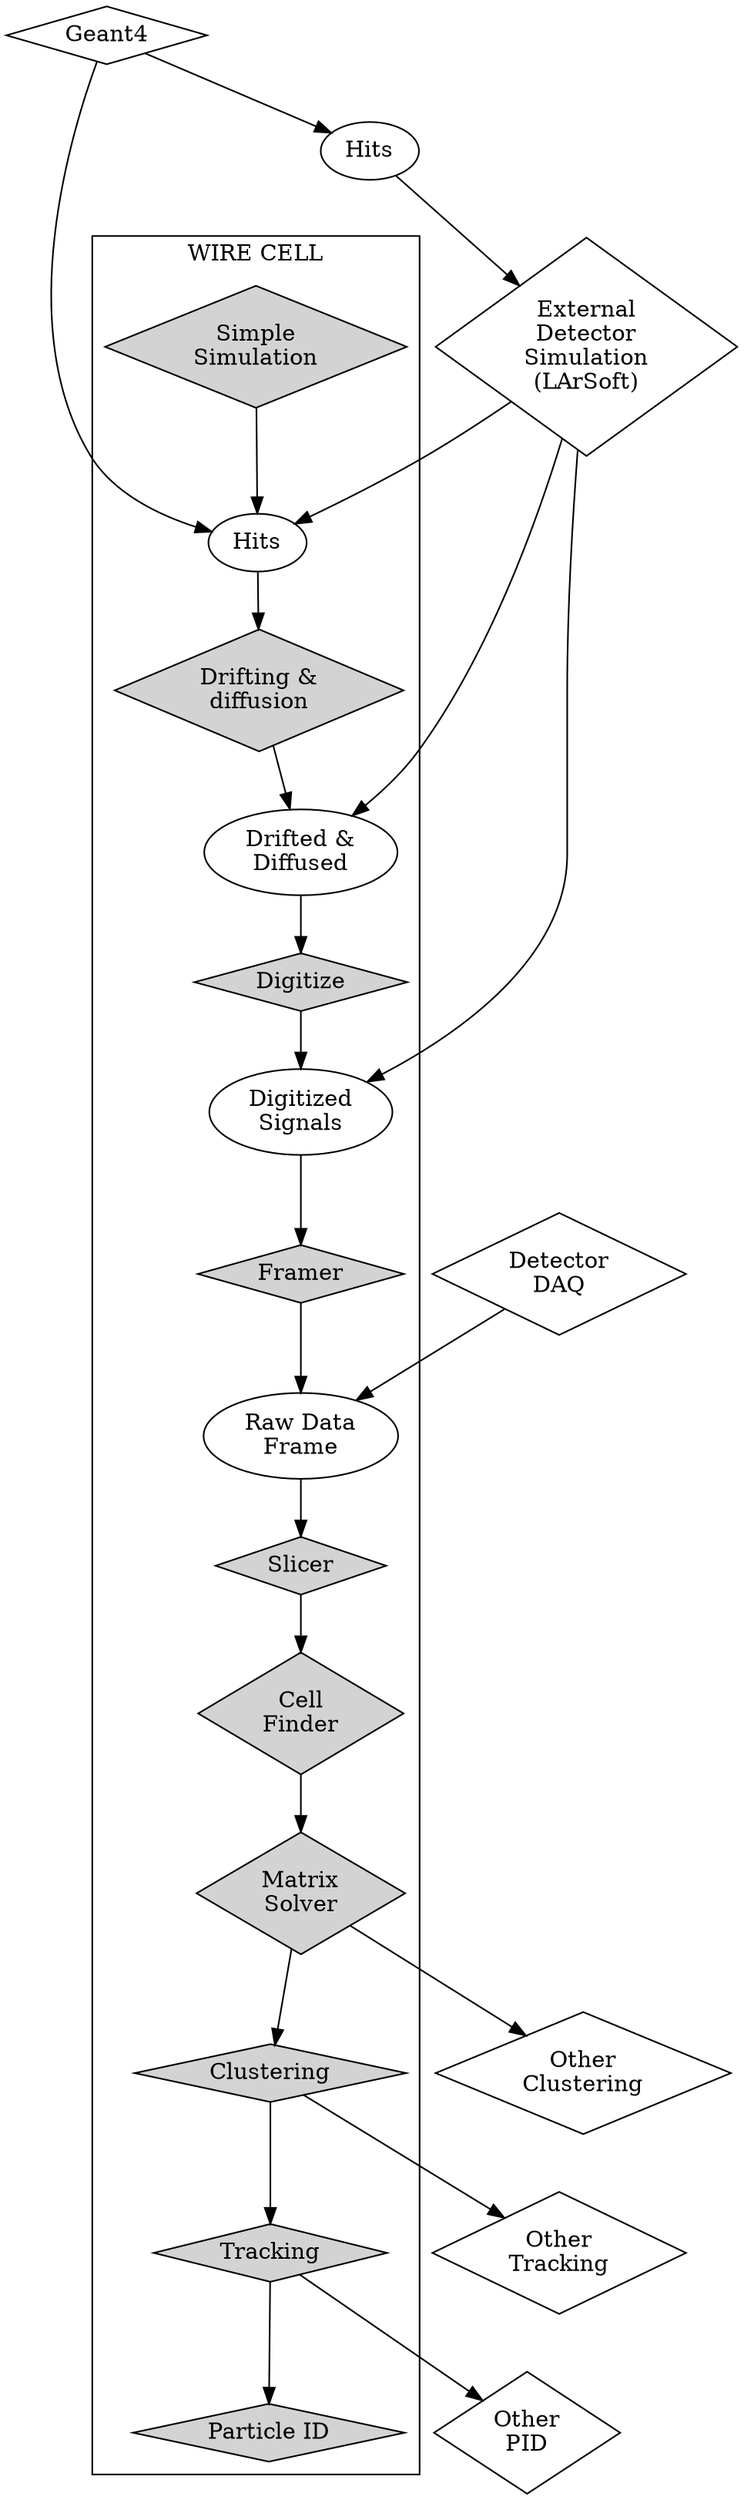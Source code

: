digraph "flow" {
	
	g4[label="Geant4",shape=diamond];
	depo[label="Hits"];
	detsim[label="External\nDetector\nSimulation\n(LArSoft)",shape=diamond];
	// extdigi[label="Digitized\nSignals"];
	// extreco[label="Other\nReconstruction",shape=diamond];
	extcluster[label="Other\nClustering",shape=diamond];
	exttracking[label="Other\nTracking",shape=diamond];
	extpid[label="Other\nPID",shape=diamond];
	
	
	daq[label="Detector\nDAQ", shape=diamond];

	subgraph cluster_wc {
		label="WIRE CELL";
		node[fillcolor=lightgrey,shape=diamond,style=filled];
		
		wcsimpsim[label="Simple\nSimulation"];
		wcdepo[label="Hits",shape=ellipse,style=none];
		wcdrifter[label="Drifting &\ndiffusion", shape=diamond];
		wcdd[label="Drifted &\nDiffused",shape=ellipse,style=none];
		wcdigitizer[label="Digitize",shape=diamond];
		wcdigi[label="Digitized\nSignals",shape=ellipse,style=none];
		wcframe[label="Raw Data\nFrame",shape=ellipse,style=none];
		wcframer[label="Framer", shape=diamond];
		wcslicer[label="Slicer", shape=diamond];
		// wcslice[label="Time\nSlice",shape=ellipse,style=none];
		wctiling[label="Cell\nFinder",shape=diamond];
		// wcblober[label="Blob\nMaker",shape=diamond];
		wcmatrix[label="Matrix\nSolver",shape=diamond];
		wccluster[label="Clustering",shape=diamond];
		wctracker[label="Tracking",shape=diamond];
		wcpid[label="Particle ID",shape=diamond];
	}
	
	g4->depo->detsim->wcdd;
	// detsim->extdigi;
	// daq->extdigi;
	// extdigi->extreco;

	wcsimpsim->wcdepo->wcdrifter->wcdd->wcdigitizer->wcdigi->wcframer->wcframe->wcslicer->wctiling->wcmatrix->wccluster->wctracker->wcpid;

	g4->wcdepo;
	detsim->wcdepo;
	detsim->wcdigi;
	daq->wcframe;
	
	wcmatrix->extcluster;
	wccluster->exttracking;
	wctracker->extpid;
	
}